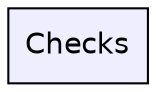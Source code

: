 digraph "Checks" {
  compound=true
  node [ fontsize="14", fontname="Helvetica"];
  edge [ labelfontsize="14", labelfontname="Helvetica"];
  dir_11c058c7ff98ba3532dfde1fe898351a [shape=box, label="Checks", style="filled", fillcolor="#eeeeff", pencolor="black", URL="dir_11c058c7ff98ba3532dfde1fe898351a.html"];
}
